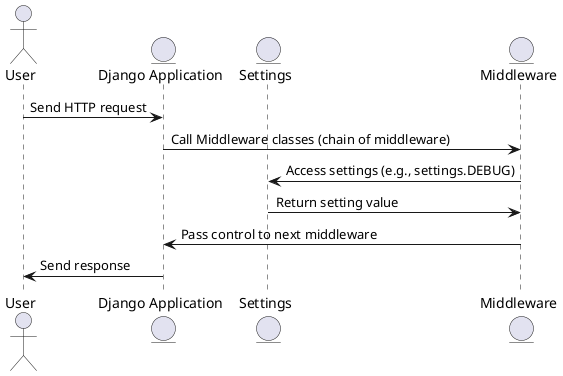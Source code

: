 @startuml
actor User
entity "Django Application" as App
entity "Settings" as Settings
entity "Middleware" as Middleware

User -> App: Send HTTP request
App -> Middleware: Call Middleware classes (chain of middleware)
Middleware -> Settings: Access settings (e.g., settings.DEBUG)
Settings -> Middleware: Return setting value
Middleware -> App: Pass control to next middleware
App -> User: Send response

@enduml